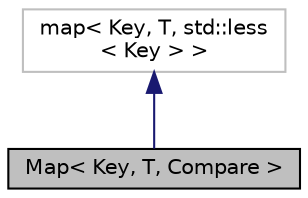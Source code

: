 digraph "Map&lt; Key, T, Compare &gt;"
{
 // LATEX_PDF_SIZE
  edge [fontname="Helvetica",fontsize="10",labelfontname="Helvetica",labelfontsize="10"];
  node [fontname="Helvetica",fontsize="10",shape=record];
  Node1 [label="Map\< Key, T, Compare \>",height=0.2,width=0.4,color="black", fillcolor="grey75", style="filled", fontcolor="black",tooltip=" "];
  Node2 -> Node1 [dir="back",color="midnightblue",fontsize="10",style="solid",fontname="Helvetica"];
  Node2 [label="map\< Key, T, std::less\l\< Key \> \>",height=0.2,width=0.4,color="grey75", fillcolor="white", style="filled",tooltip=" "];
}
